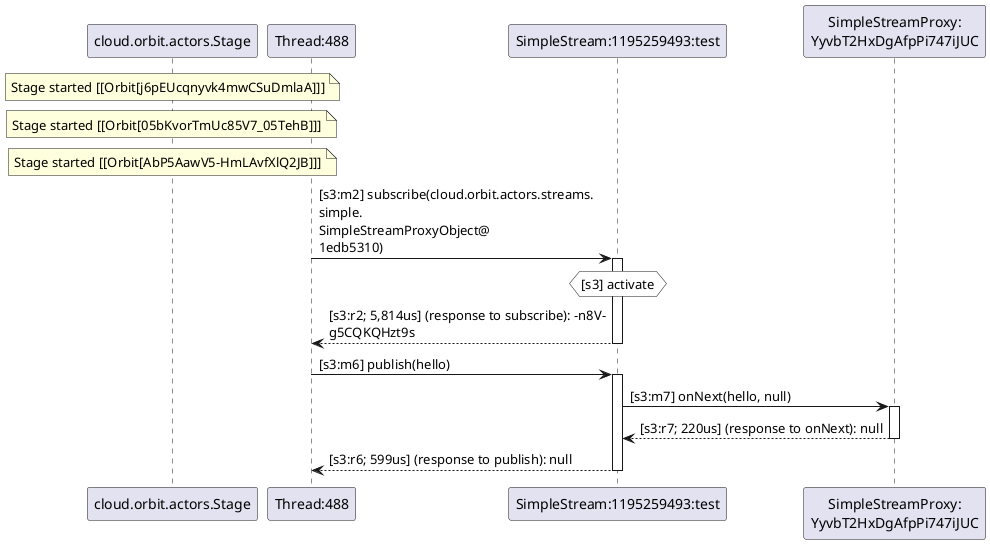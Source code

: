 @startuml
note over "cloud.orbit.actors.Stage": Stage started [[Orbit[j6pEUcqnyvk4mwCSuDmlaA]]]
note over "cloud.orbit.actors.Stage": Stage started [[Orbit[05bKvorTmUc85V7_05TehB]]]
note over "cloud.orbit.actors.Stage": Stage started [[Orbit[AbP5AawV5-HmLAvfXlQ2JB]]]
"Thread:488" -> "SimpleStream:1195259493:test" : [s3:m2] subscribe(cloud.orbit.actors.streams.\nsimple.\nSimpleStreamProxyObject@\n1edb5310)
activate "SimpleStream:1195259493:test"
hnote over "SimpleStream:1195259493:test" #white : [s3] activate
"SimpleStream:1195259493:test" --> "Thread:488" : [s3:r2; 5,814us] (response to subscribe): -n8V-\ng5CQKQHzt9s
deactivate "SimpleStream:1195259493:test"
"Thread:488" -> "SimpleStream:1195259493:test" : [s3:m6] publish(hello)
activate "SimpleStream:1195259493:test"
"SimpleStream:1195259493:test" -> "SimpleStreamProxy:\nYyvbT2HxDgAfpPi747iJUC" : [s3:m7] onNext(hello, null)
activate "SimpleStreamProxy:\nYyvbT2HxDgAfpPi747iJUC"
"SimpleStreamProxy:\nYyvbT2HxDgAfpPi747iJUC" --> "SimpleStream:1195259493:test" : [s3:r7; 220us] (response to onNext): null
deactivate "SimpleStreamProxy:\nYyvbT2HxDgAfpPi747iJUC"
"SimpleStream:1195259493:test" --> "Thread:488" : [s3:r6; 599us] (response to publish): null
deactivate "SimpleStream:1195259493:test"
@enduml
